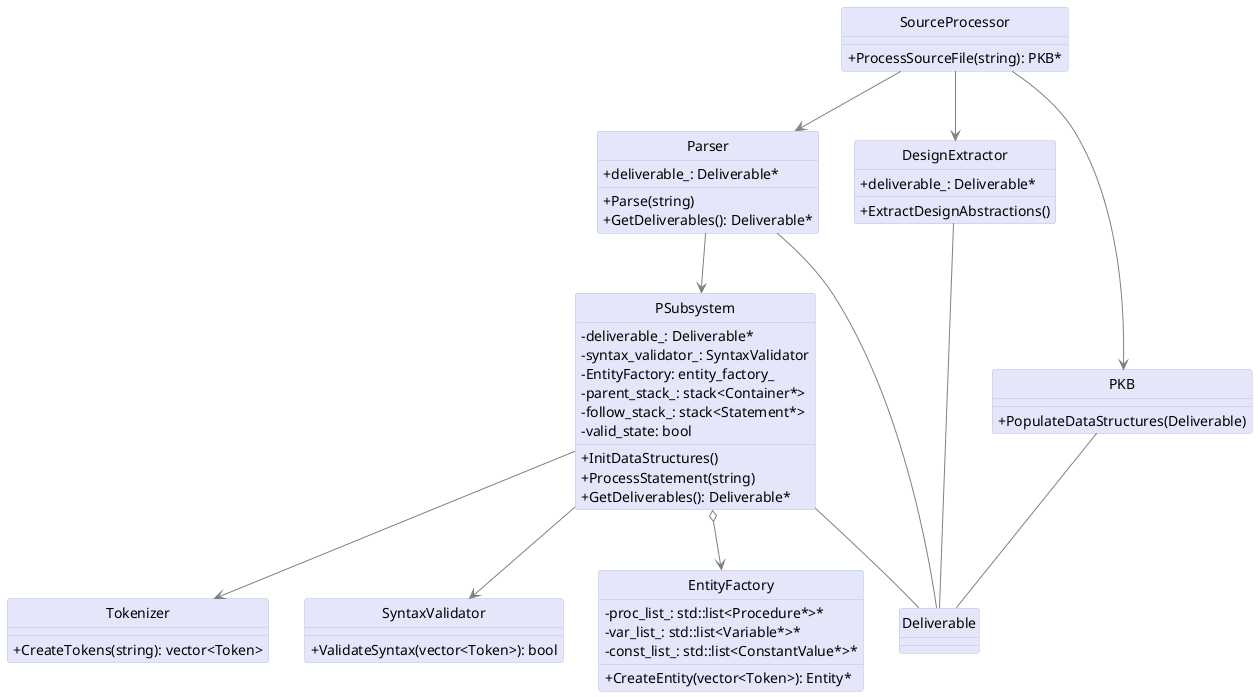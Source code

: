 @startuml fe
    skinparam class {
        BackgroundColor lavender
        BorderColor lightsteelblue
        ArrowColor gray
    }
    skinparam classAttributeIconSize 0
    skinparam shadowing false
    hide circle

    class Deliverable {
    }

    class PKB {
        +PopulateDataStructures(Deliverable)
    }

    class SourceProcessor {
        +ProcessSourceFile(string): PKB*
    }

    class Parser {
        +deliverable_: Deliverable*

        +Parse(string)
        +GetDeliverables(): Deliverable*
    }

    class DesignExtractor {
        +deliverable_: Deliverable*

        +ExtractDesignAbstractions()
    }

    class PSubsystem {
        -deliverable_: Deliverable*
        -syntax_validator_: SyntaxValidator
        -EntityFactory: entity_factory_
        -parent_stack_: stack<Container*>
        -follow_stack_: stack<Statement*>
        -valid_state: bool

        +InitDataStructures()
        +ProcessStatement(string)
        +GetDeliverables(): Deliverable*
    }

    class Tokenizer {
        +CreateTokens(string): vector<Token>
    }

    class SyntaxValidator {
        +ValidateSyntax(vector<Token>): bool
    }

    class EntityFactory {
        -proc_list_: std::list<Procedure*>*
        -var_list_: std::list<Variable*>*
        -const_list_: std::list<ConstantValue*>*

        +CreateEntity(vector<Token>): Entity*
    }

    SourceProcessor --> Parser
    SourceProcessor --> DesignExtractor
    SourceProcessor --> PKB

    Parser --> PSubsystem

    PSubsystem --> Tokenizer
    PSubsystem --> SyntaxValidator
    PSubsystem o--> EntityFactory

    PKB -- Deliverable
    PSubsystem -- Deliverable
    Parser -- Deliverable
    DesignExtractor -- Deliverable

@enduml
